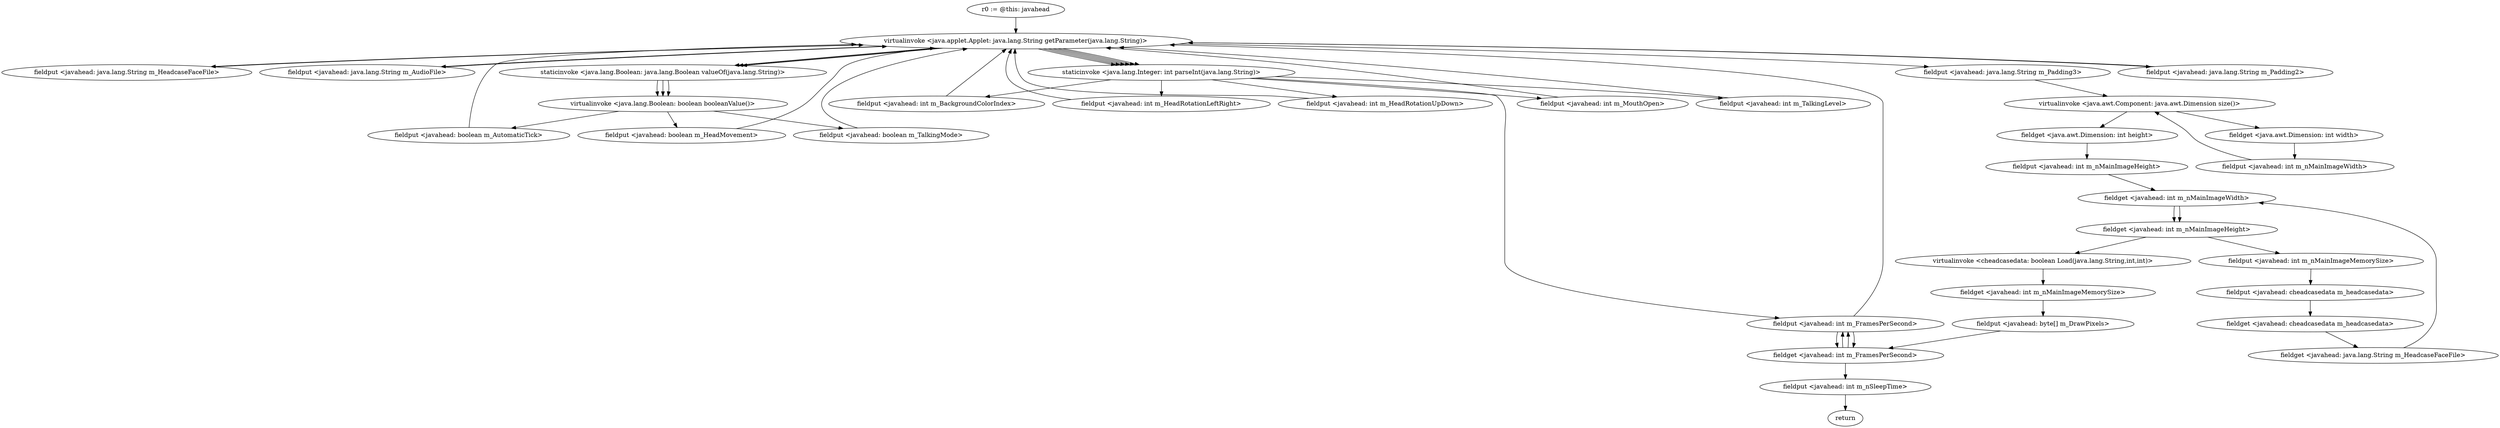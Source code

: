 digraph "" {
"r0 := @this: javahead"->"virtualinvoke <java.applet.Applet: java.lang.String getParameter(java.lang.String)>";
 "virtualinvoke <java.applet.Applet: java.lang.String getParameter(java.lang.String)>"->"fieldput <javahead: java.lang.String m_HeadcaseFaceFile>";
 "fieldput <javahead: java.lang.String m_HeadcaseFaceFile>"->"virtualinvoke <java.applet.Applet: java.lang.String getParameter(java.lang.String)>";
 "virtualinvoke <java.applet.Applet: java.lang.String getParameter(java.lang.String)>"->"fieldput <javahead: java.lang.String m_AudioFile>";
 "fieldput <javahead: java.lang.String m_AudioFile>"->"virtualinvoke <java.applet.Applet: java.lang.String getParameter(java.lang.String)>";
 "virtualinvoke <java.applet.Applet: java.lang.String getParameter(java.lang.String)>"->"staticinvoke <java.lang.Boolean: java.lang.Boolean valueOf(java.lang.String)>";
 "staticinvoke <java.lang.Boolean: java.lang.Boolean valueOf(java.lang.String)>"->"virtualinvoke <java.lang.Boolean: boolean booleanValue()>";
 "virtualinvoke <java.lang.Boolean: boolean booleanValue()>"->"fieldput <javahead: boolean m_AutomaticTick>";
 "fieldput <javahead: boolean m_AutomaticTick>"->"virtualinvoke <java.applet.Applet: java.lang.String getParameter(java.lang.String)>";
 "virtualinvoke <java.applet.Applet: java.lang.String getParameter(java.lang.String)>"->"staticinvoke <java.lang.Integer: int parseInt(java.lang.String)>";
 "staticinvoke <java.lang.Integer: int parseInt(java.lang.String)>"->"fieldput <javahead: int m_BackgroundColorIndex>";
 "fieldput <javahead: int m_BackgroundColorIndex>"->"virtualinvoke <java.applet.Applet: java.lang.String getParameter(java.lang.String)>";
 "virtualinvoke <java.applet.Applet: java.lang.String getParameter(java.lang.String)>"->"staticinvoke <java.lang.Boolean: java.lang.Boolean valueOf(java.lang.String)>";
 "staticinvoke <java.lang.Boolean: java.lang.Boolean valueOf(java.lang.String)>"->"virtualinvoke <java.lang.Boolean: boolean booleanValue()>";
 "virtualinvoke <java.lang.Boolean: boolean booleanValue()>"->"fieldput <javahead: boolean m_HeadMovement>";
 "fieldput <javahead: boolean m_HeadMovement>"->"virtualinvoke <java.applet.Applet: java.lang.String getParameter(java.lang.String)>";
 "virtualinvoke <java.applet.Applet: java.lang.String getParameter(java.lang.String)>"->"staticinvoke <java.lang.Integer: int parseInt(java.lang.String)>";
 "staticinvoke <java.lang.Integer: int parseInt(java.lang.String)>"->"fieldput <javahead: int m_HeadRotationLeftRight>";
 "fieldput <javahead: int m_HeadRotationLeftRight>"->"virtualinvoke <java.applet.Applet: java.lang.String getParameter(java.lang.String)>";
 "virtualinvoke <java.applet.Applet: java.lang.String getParameter(java.lang.String)>"->"staticinvoke <java.lang.Integer: int parseInt(java.lang.String)>";
 "staticinvoke <java.lang.Integer: int parseInt(java.lang.String)>"->"fieldput <javahead: int m_HeadRotationUpDown>";
 "fieldput <javahead: int m_HeadRotationUpDown>"->"virtualinvoke <java.applet.Applet: java.lang.String getParameter(java.lang.String)>";
 "virtualinvoke <java.applet.Applet: java.lang.String getParameter(java.lang.String)>"->"staticinvoke <java.lang.Integer: int parseInt(java.lang.String)>";
 "staticinvoke <java.lang.Integer: int parseInt(java.lang.String)>"->"fieldput <javahead: int m_MouthOpen>";
 "fieldput <javahead: int m_MouthOpen>"->"virtualinvoke <java.applet.Applet: java.lang.String getParameter(java.lang.String)>";
 "virtualinvoke <java.applet.Applet: java.lang.String getParameter(java.lang.String)>"->"staticinvoke <java.lang.Integer: int parseInt(java.lang.String)>";
 "staticinvoke <java.lang.Integer: int parseInt(java.lang.String)>"->"fieldput <javahead: int m_TalkingLevel>";
 "fieldput <javahead: int m_TalkingLevel>"->"virtualinvoke <java.applet.Applet: java.lang.String getParameter(java.lang.String)>";
 "virtualinvoke <java.applet.Applet: java.lang.String getParameter(java.lang.String)>"->"staticinvoke <java.lang.Boolean: java.lang.Boolean valueOf(java.lang.String)>";
 "staticinvoke <java.lang.Boolean: java.lang.Boolean valueOf(java.lang.String)>"->"virtualinvoke <java.lang.Boolean: boolean booleanValue()>";
 "virtualinvoke <java.lang.Boolean: boolean booleanValue()>"->"fieldput <javahead: boolean m_TalkingMode>";
 "fieldput <javahead: boolean m_TalkingMode>"->"virtualinvoke <java.applet.Applet: java.lang.String getParameter(java.lang.String)>";
 "virtualinvoke <java.applet.Applet: java.lang.String getParameter(java.lang.String)>"->"staticinvoke <java.lang.Integer: int parseInt(java.lang.String)>";
 "staticinvoke <java.lang.Integer: int parseInt(java.lang.String)>"->"fieldput <javahead: int m_FramesPerSecond>";
 "fieldput <javahead: int m_FramesPerSecond>"->"virtualinvoke <java.applet.Applet: java.lang.String getParameter(java.lang.String)>";
 "virtualinvoke <java.applet.Applet: java.lang.String getParameter(java.lang.String)>"->"fieldput <javahead: java.lang.String m_Padding2>";
 "fieldput <javahead: java.lang.String m_Padding2>"->"virtualinvoke <java.applet.Applet: java.lang.String getParameter(java.lang.String)>";
 "virtualinvoke <java.applet.Applet: java.lang.String getParameter(java.lang.String)>"->"fieldput <javahead: java.lang.String m_Padding3>";
 "fieldput <javahead: java.lang.String m_Padding3>"->"virtualinvoke <java.awt.Component: java.awt.Dimension size()>";
 "virtualinvoke <java.awt.Component: java.awt.Dimension size()>"->"fieldget <java.awt.Dimension: int width>";
 "fieldget <java.awt.Dimension: int width>"->"fieldput <javahead: int m_nMainImageWidth>";
 "fieldput <javahead: int m_nMainImageWidth>"->"virtualinvoke <java.awt.Component: java.awt.Dimension size()>";
 "virtualinvoke <java.awt.Component: java.awt.Dimension size()>"->"fieldget <java.awt.Dimension: int height>";
 "fieldget <java.awt.Dimension: int height>"->"fieldput <javahead: int m_nMainImageHeight>";
 "fieldput <javahead: int m_nMainImageHeight>"->"fieldget <javahead: int m_nMainImageWidth>";
 "fieldget <javahead: int m_nMainImageWidth>"->"fieldget <javahead: int m_nMainImageHeight>";
 "fieldget <javahead: int m_nMainImageHeight>"->"fieldput <javahead: int m_nMainImageMemorySize>";
 "fieldput <javahead: int m_nMainImageMemorySize>"->"fieldput <javahead: cheadcasedata m_headcasedata>";
 "fieldput <javahead: cheadcasedata m_headcasedata>"->"fieldget <javahead: cheadcasedata m_headcasedata>";
 "fieldget <javahead: cheadcasedata m_headcasedata>"->"fieldget <javahead: java.lang.String m_HeadcaseFaceFile>";
 "fieldget <javahead: java.lang.String m_HeadcaseFaceFile>"->"fieldget <javahead: int m_nMainImageWidth>";
 "fieldget <javahead: int m_nMainImageWidth>"->"fieldget <javahead: int m_nMainImageHeight>";
 "fieldget <javahead: int m_nMainImageHeight>"->"virtualinvoke <cheadcasedata: boolean Load(java.lang.String,int,int)>";
 "virtualinvoke <cheadcasedata: boolean Load(java.lang.String,int,int)>"->"fieldget <javahead: int m_nMainImageMemorySize>";
 "fieldget <javahead: int m_nMainImageMemorySize>"->"fieldput <javahead: byte[] m_DrawPixels>";
 "fieldput <javahead: byte[] m_DrawPixels>"->"fieldget <javahead: int m_FramesPerSecond>";
 "fieldget <javahead: int m_FramesPerSecond>"->"fieldput <javahead: int m_FramesPerSecond>";
 "fieldput <javahead: int m_FramesPerSecond>"->"fieldget <javahead: int m_FramesPerSecond>";
 "fieldget <javahead: int m_FramesPerSecond>"->"fieldput <javahead: int m_FramesPerSecond>";
 "fieldput <javahead: int m_FramesPerSecond>"->"fieldget <javahead: int m_FramesPerSecond>";
 "fieldget <javahead: int m_FramesPerSecond>"->"fieldput <javahead: int m_nSleepTime>";
 "fieldput <javahead: int m_nSleepTime>"->"return";
}
